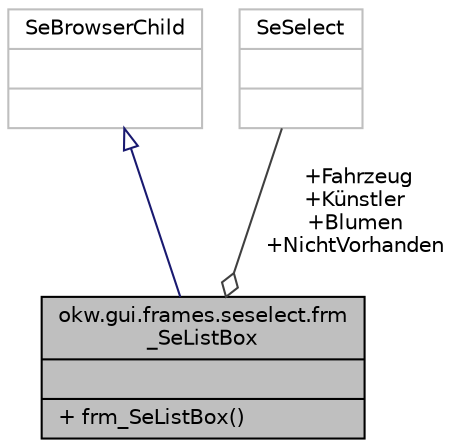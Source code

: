 digraph "okw.gui.frames.seselect.frm_SeListBox"
{
 // INTERACTIVE_SVG=YES
 // LATEX_PDF_SIZE
  edge [fontname="Helvetica",fontsize="10",labelfontname="Helvetica",labelfontsize="10"];
  node [fontname="Helvetica",fontsize="10",shape=record];
  Node1 [label="{okw.gui.frames.seselect.frm\l_SeListBox\n||+ frm_SeListBox()\l}",height=0.2,width=0.4,color="black", fillcolor="grey75", style="filled", fontcolor="black",tooltip=" "];
  Node2 -> Node1 [dir="back",color="midnightblue",fontsize="10",style="solid",arrowtail="onormal",fontname="Helvetica"];
  Node2 [label="{SeBrowserChild\n||}",height=0.2,width=0.4,color="grey75", fillcolor="white", style="filled",tooltip=" "];
  Node3 -> Node1 [color="grey25",fontsize="10",style="solid",label=" +Fahrzeug\n+Künstler\n+Blumen\n+NichtVorhanden" ,arrowhead="odiamond",fontname="Helvetica"];
  Node3 [label="{SeSelect\n||}",height=0.2,width=0.4,color="grey75", fillcolor="white", style="filled",tooltip=" "];
}
